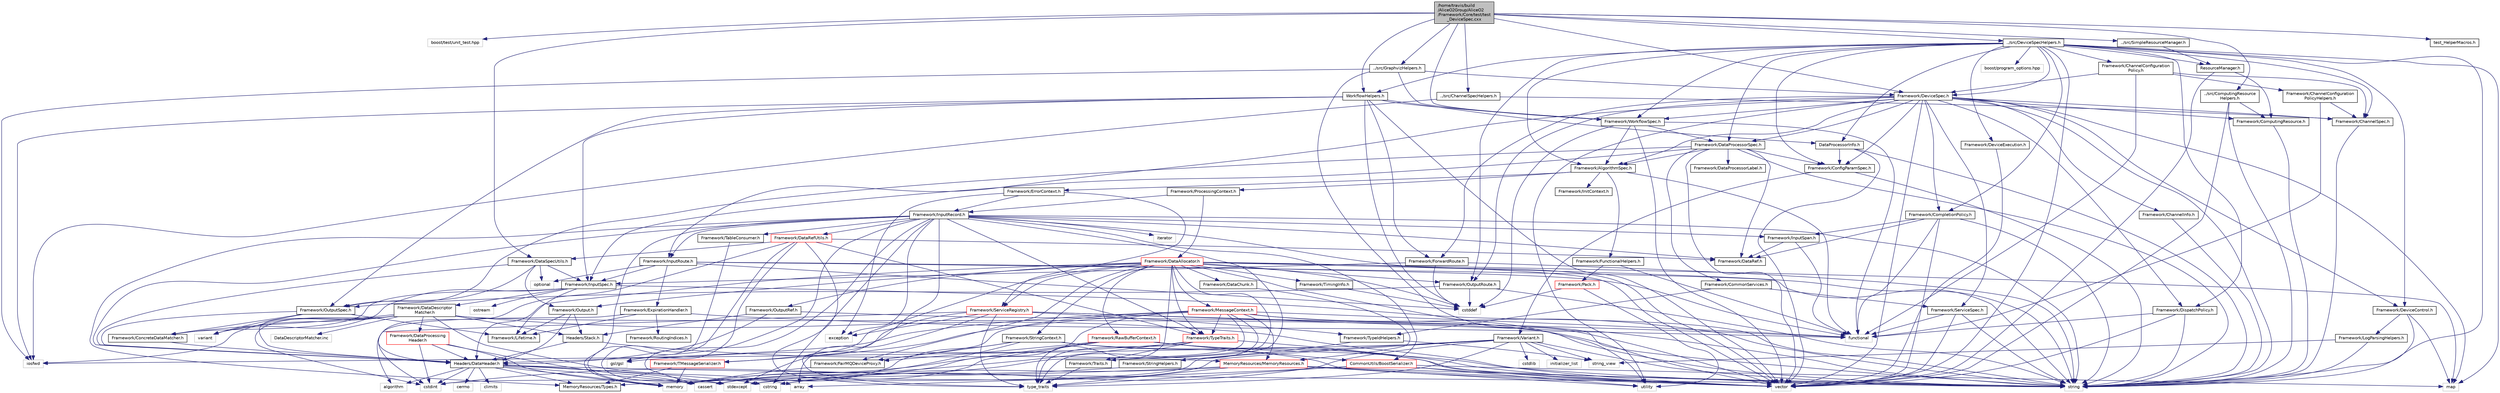 digraph "/home/travis/build/AliceO2Group/AliceO2/Framework/Core/test/test_DeviceSpec.cxx"
{
 // INTERACTIVE_SVG=YES
  bgcolor="transparent";
  edge [fontname="Helvetica",fontsize="10",labelfontname="Helvetica",labelfontsize="10"];
  node [fontname="Helvetica",fontsize="10",shape=record];
  Node0 [label="/home/travis/build\l/AliceO2Group/AliceO2\l/Framework/Core/test/test\l_DeviceSpec.cxx",height=0.2,width=0.4,color="black", fillcolor="grey75", style="filled", fontcolor="black"];
  Node0 -> Node1 [color="midnightblue",fontsize="10",style="solid",fontname="Helvetica"];
  Node1 [label="boost/test/unit_test.hpp",height=0.2,width=0.4,color="grey75"];
  Node0 -> Node2 [color="midnightblue",fontsize="10",style="solid",fontname="Helvetica"];
  Node2 [label="../src/ChannelSpecHelpers.h",height=0.2,width=0.4,color="black",URL="$df/dbb/ChannelSpecHelpers_8h.html"];
  Node2 -> Node3 [color="midnightblue",fontsize="10",style="solid",fontname="Helvetica"];
  Node3 [label="Framework/ChannelSpec.h",height=0.2,width=0.4,color="black",URL="$d6/d72/ChannelSpec_8h.html"];
  Node3 -> Node4 [color="midnightblue",fontsize="10",style="solid",fontname="Helvetica"];
  Node4 [label="string",height=0.2,width=0.4,color="grey75"];
  Node2 -> Node5 [color="midnightblue",fontsize="10",style="solid",fontname="Helvetica"];
  Node5 [label="iosfwd",height=0.2,width=0.4,color="grey75"];
  Node0 -> Node6 [color="midnightblue",fontsize="10",style="solid",fontname="Helvetica"];
  Node6 [label="../src/DeviceSpecHelpers.h",height=0.2,width=0.4,color="black",URL="$df/dda/DeviceSpecHelpers_8h.html"];
  Node6 -> Node7 [color="midnightblue",fontsize="10",style="solid",fontname="Helvetica"];
  Node7 [label="Framework/WorkflowSpec.h",height=0.2,width=0.4,color="black",URL="$df/da1/WorkflowSpec_8h.html"];
  Node7 -> Node8 [color="midnightblue",fontsize="10",style="solid",fontname="Helvetica"];
  Node8 [label="Framework/DataProcessorSpec.h",height=0.2,width=0.4,color="black",URL="$d0/df4/DataProcessorSpec_8h.html"];
  Node8 -> Node9 [color="midnightblue",fontsize="10",style="solid",fontname="Helvetica"];
  Node9 [label="Framework/AlgorithmSpec.h",height=0.2,width=0.4,color="black",URL="$d0/d14/AlgorithmSpec_8h.html"];
  Node9 -> Node10 [color="midnightblue",fontsize="10",style="solid",fontname="Helvetica"];
  Node10 [label="Framework/ProcessingContext.h",height=0.2,width=0.4,color="black",URL="$de/d6a/ProcessingContext_8h.html"];
  Node10 -> Node11 [color="midnightblue",fontsize="10",style="solid",fontname="Helvetica"];
  Node11 [label="Framework/InputRecord.h",height=0.2,width=0.4,color="black",URL="$d6/d5c/InputRecord_8h.html"];
  Node11 -> Node12 [color="midnightblue",fontsize="10",style="solid",fontname="Helvetica"];
  Node12 [label="Framework/DataRef.h",height=0.2,width=0.4,color="black",URL="$d5/dfb/DataRef_8h.html"];
  Node11 -> Node13 [color="midnightblue",fontsize="10",style="solid",fontname="Helvetica"];
  Node13 [label="Framework/DataRefUtils.h",height=0.2,width=0.4,color="red",URL="$d5/db8/DataRefUtils_8h.html"];
  Node13 -> Node12 [color="midnightblue",fontsize="10",style="solid",fontname="Helvetica"];
  Node13 -> Node49 [color="midnightblue",fontsize="10",style="solid",fontname="Helvetica"];
  Node49 [label="Framework/DataSpecUtils.h",height=0.2,width=0.4,color="black",URL="$d6/d68/DataSpecUtils_8h.html"];
  Node49 -> Node50 [color="midnightblue",fontsize="10",style="solid",fontname="Helvetica"];
  Node50 [label="Framework/OutputSpec.h",height=0.2,width=0.4,color="black",URL="$db/d2d/OutputSpec_8h.html"];
  Node50 -> Node51 [color="midnightblue",fontsize="10",style="solid",fontname="Helvetica"];
  Node51 [label="Headers/DataHeader.h",height=0.2,width=0.4,color="black",URL="$dc/dcd/DataHeader_8h.html"];
  Node51 -> Node52 [color="midnightblue",fontsize="10",style="solid",fontname="Helvetica"];
  Node52 [label="cstdint",height=0.2,width=0.4,color="grey75"];
  Node51 -> Node23 [color="midnightblue",fontsize="10",style="solid",fontname="Helvetica"];
  Node23 [label="memory",height=0.2,width=0.4,color="grey75"];
  Node51 -> Node53 [color="midnightblue",fontsize="10",style="solid",fontname="Helvetica"];
  Node53 [label="cassert",height=0.2,width=0.4,color="grey75"];
  Node51 -> Node54 [color="midnightblue",fontsize="10",style="solid",fontname="Helvetica"];
  Node54 [label="cstring",height=0.2,width=0.4,color="grey75"];
  Node51 -> Node55 [color="midnightblue",fontsize="10",style="solid",fontname="Helvetica"];
  Node55 [label="algorithm",height=0.2,width=0.4,color="grey75"];
  Node51 -> Node56 [color="midnightblue",fontsize="10",style="solid",fontname="Helvetica"];
  Node56 [label="stdexcept",height=0.2,width=0.4,color="grey75"];
  Node51 -> Node4 [color="midnightblue",fontsize="10",style="solid",fontname="Helvetica"];
  Node51 -> Node57 [color="midnightblue",fontsize="10",style="solid",fontname="Helvetica"];
  Node57 [label="climits",height=0.2,width=0.4,color="grey75"];
  Node51 -> Node25 [color="midnightblue",fontsize="10",style="solid",fontname="Helvetica"];
  Node25 [label="MemoryResources/Types.h",height=0.2,width=0.4,color="black",URL="$d7/df8/Types_8h.html"];
  Node51 -> Node58 [color="midnightblue",fontsize="10",style="solid",fontname="Helvetica"];
  Node58 [label="cerrno",height=0.2,width=0.4,color="grey75"];
  Node50 -> Node59 [color="midnightblue",fontsize="10",style="solid",fontname="Helvetica"];
  Node59 [label="Framework/Lifetime.h",height=0.2,width=0.4,color="black",URL="$dc/dca/Lifetime_8h.html"];
  Node50 -> Node60 [color="midnightblue",fontsize="10",style="solid",fontname="Helvetica"];
  Node60 [label="Framework/ConcreteDataMatcher.h",height=0.2,width=0.4,color="black",URL="$d0/d1b/ConcreteDataMatcher_8h.html"];
  Node60 -> Node51 [color="midnightblue",fontsize="10",style="solid",fontname="Helvetica"];
  Node50 -> Node61 [color="midnightblue",fontsize="10",style="solid",fontname="Helvetica"];
  Node61 [label="variant",height=0.2,width=0.4,color="grey75"];
  Node49 -> Node62 [color="midnightblue",fontsize="10",style="solid",fontname="Helvetica"];
  Node62 [label="Framework/InputSpec.h",height=0.2,width=0.4,color="black",URL="$d5/d3f/InputSpec_8h.html"];
  Node62 -> Node59 [color="midnightblue",fontsize="10",style="solid",fontname="Helvetica"];
  Node62 -> Node60 [color="midnightblue",fontsize="10",style="solid",fontname="Helvetica"];
  Node62 -> Node63 [color="midnightblue",fontsize="10",style="solid",fontname="Helvetica"];
  Node63 [label="Framework/DataDescriptor\lMatcher.h",height=0.2,width=0.4,color="black",URL="$d3/da3/DataDescriptorMatcher_8h.html"];
  Node63 -> Node60 [color="midnightblue",fontsize="10",style="solid",fontname="Helvetica"];
  Node63 -> Node64 [color="midnightblue",fontsize="10",style="solid",fontname="Helvetica"];
  Node64 [label="Framework/DataProcessing\lHeader.h",height=0.2,width=0.4,color="red",URL="$d6/dc9/DataProcessingHeader_8h.html"];
  Node64 -> Node51 [color="midnightblue",fontsize="10",style="solid",fontname="Helvetica"];
  Node64 -> Node52 [color="midnightblue",fontsize="10",style="solid",fontname="Helvetica"];
  Node64 -> Node23 [color="midnightblue",fontsize="10",style="solid",fontname="Helvetica"];
  Node64 -> Node53 [color="midnightblue",fontsize="10",style="solid",fontname="Helvetica"];
  Node63 -> Node51 [color="midnightblue",fontsize="10",style="solid",fontname="Helvetica"];
  Node63 -> Node67 [color="midnightblue",fontsize="10",style="solid",fontname="Helvetica"];
  Node67 [label="Headers/Stack.h",height=0.2,width=0.4,color="black",URL="$d4/d00/Headers_2include_2Headers_2Stack_8h.html"];
  Node67 -> Node68 [color="midnightblue",fontsize="10",style="solid",fontname="Helvetica"];
  Node68 [label="MemoryResources/MemoryResources.h",height=0.2,width=0.4,color="red",URL="$dc/d03/MemoryResources_8h.html"];
  Node68 -> Node54 [color="midnightblue",fontsize="10",style="solid",fontname="Helvetica"];
  Node68 -> Node4 [color="midnightblue",fontsize="10",style="solid",fontname="Helvetica"];
  Node68 -> Node29 [color="midnightblue",fontsize="10",style="solid",fontname="Helvetica"];
  Node29 [label="type_traits",height=0.2,width=0.4,color="grey75"];
  Node68 -> Node36 [color="midnightblue",fontsize="10",style="solid",fontname="Helvetica"];
  Node36 [label="utility",height=0.2,width=0.4,color="grey75"];
  Node68 -> Node30 [color="midnightblue",fontsize="10",style="solid",fontname="Helvetica"];
  Node30 [label="vector",height=0.2,width=0.4,color="grey75"];
  Node68 -> Node25 [color="midnightblue",fontsize="10",style="solid",fontname="Helvetica"];
  Node67 -> Node51 [color="midnightblue",fontsize="10",style="solid",fontname="Helvetica"];
  Node63 -> Node37 [color="midnightblue",fontsize="10",style="solid",fontname="Helvetica"];
  Node37 [label="array",height=0.2,width=0.4,color="grey75"];
  Node63 -> Node52 [color="midnightblue",fontsize="10",style="solid",fontname="Helvetica"];
  Node63 -> Node5 [color="midnightblue",fontsize="10",style="solid",fontname="Helvetica"];
  Node63 -> Node4 [color="midnightblue",fontsize="10",style="solid",fontname="Helvetica"];
  Node63 -> Node61 [color="midnightblue",fontsize="10",style="solid",fontname="Helvetica"];
  Node63 -> Node30 [color="midnightblue",fontsize="10",style="solid",fontname="Helvetica"];
  Node63 -> Node78 [color="midnightblue",fontsize="10",style="solid",fontname="Helvetica"];
  Node78 [label="DataDescriptorMatcher.inc",height=0.2,width=0.4,color="grey75"];
  Node62 -> Node4 [color="midnightblue",fontsize="10",style="solid",fontname="Helvetica"];
  Node62 -> Node79 [color="midnightblue",fontsize="10",style="solid",fontname="Helvetica"];
  Node79 [label="ostream",height=0.2,width=0.4,color="grey75"];
  Node62 -> Node61 [color="midnightblue",fontsize="10",style="solid",fontname="Helvetica"];
  Node49 -> Node51 [color="midnightblue",fontsize="10",style="solid",fontname="Helvetica"];
  Node49 -> Node80 [color="midnightblue",fontsize="10",style="solid",fontname="Helvetica"];
  Node80 [label="Framework/Output.h",height=0.2,width=0.4,color="black",URL="$d3/ddf/Output_8h.html"];
  Node80 -> Node51 [color="midnightblue",fontsize="10",style="solid",fontname="Helvetica"];
  Node80 -> Node59 [color="midnightblue",fontsize="10",style="solid",fontname="Helvetica"];
  Node80 -> Node67 [color="midnightblue",fontsize="10",style="solid",fontname="Helvetica"];
  Node49 -> Node81 [color="midnightblue",fontsize="10",style="solid",fontname="Helvetica"];
  Node81 [label="optional",height=0.2,width=0.4,color="grey75"];
  Node13 -> Node28 [color="midnightblue",fontsize="10",style="solid",fontname="Helvetica"];
  Node28 [label="Framework/TypeTraits.h",height=0.2,width=0.4,color="red",URL="$d0/d95/TypeTraits_8h.html"];
  Node28 -> Node29 [color="midnightblue",fontsize="10",style="solid",fontname="Helvetica"];
  Node28 -> Node30 [color="midnightblue",fontsize="10",style="solid",fontname="Helvetica"];
  Node28 -> Node23 [color="midnightblue",fontsize="10",style="solid",fontname="Helvetica"];
  Node28 -> Node31 [color="midnightblue",fontsize="10",style="solid",fontname="Helvetica"];
  Node31 [label="Framework/Traits.h",height=0.2,width=0.4,color="black",URL="$db/d31/Traits_8h.html"];
  Node31 -> Node29 [color="midnightblue",fontsize="10",style="solid",fontname="Helvetica"];
  Node28 -> Node34 [color="midnightblue",fontsize="10",style="solid",fontname="Helvetica"];
  Node34 [label="gsl/gsl",height=0.2,width=0.4,color="grey75"];
  Node13 -> Node51 [color="midnightblue",fontsize="10",style="solid",fontname="Helvetica"];
  Node13 -> Node34 [color="midnightblue",fontsize="10",style="solid",fontname="Helvetica"];
  Node13 -> Node56 [color="midnightblue",fontsize="10",style="solid",fontname="Helvetica"];
  Node13 -> Node29 [color="midnightblue",fontsize="10",style="solid",fontname="Helvetica"];
  Node11 -> Node84 [color="midnightblue",fontsize="10",style="solid",fontname="Helvetica"];
  Node84 [label="Framework/InputRoute.h",height=0.2,width=0.4,color="black",URL="$d5/d19/InputRoute_8h.html"];
  Node84 -> Node85 [color="midnightblue",fontsize="10",style="solid",fontname="Helvetica"];
  Node85 [label="Framework/ExpirationHandler.h",height=0.2,width=0.4,color="black",URL="$d2/dd9/ExpirationHandler_8h.html"];
  Node85 -> Node59 [color="midnightblue",fontsize="10",style="solid",fontname="Helvetica"];
  Node85 -> Node86 [color="midnightblue",fontsize="10",style="solid",fontname="Helvetica"];
  Node86 [label="Framework/RoutingIndices.h",height=0.2,width=0.4,color="black",URL="$d7/d87/RoutingIndices_8h.html"];
  Node85 -> Node52 [color="midnightblue",fontsize="10",style="solid",fontname="Helvetica"];
  Node85 -> Node87 [color="midnightblue",fontsize="10",style="solid",fontname="Helvetica"];
  Node87 [label="functional",height=0.2,width=0.4,color="grey75"];
  Node84 -> Node62 [color="midnightblue",fontsize="10",style="solid",fontname="Helvetica"];
  Node84 -> Node88 [color="midnightblue",fontsize="10",style="solid",fontname="Helvetica"];
  Node88 [label="cstddef",height=0.2,width=0.4,color="grey75"];
  Node84 -> Node4 [color="midnightblue",fontsize="10",style="solid",fontname="Helvetica"];
  Node84 -> Node87 [color="midnightblue",fontsize="10",style="solid",fontname="Helvetica"];
  Node84 -> Node81 [color="midnightblue",fontsize="10",style="solid",fontname="Helvetica"];
  Node11 -> Node28 [color="midnightblue",fontsize="10",style="solid",fontname="Helvetica"];
  Node11 -> Node89 [color="midnightblue",fontsize="10",style="solid",fontname="Helvetica"];
  Node89 [label="Framework/InputSpan.h",height=0.2,width=0.4,color="black",URL="$da/d0f/InputSpan_8h.html"];
  Node89 -> Node12 [color="midnightblue",fontsize="10",style="solid",fontname="Helvetica"];
  Node89 -> Node87 [color="midnightblue",fontsize="10",style="solid",fontname="Helvetica"];
  Node11 -> Node90 [color="midnightblue",fontsize="10",style="solid",fontname="Helvetica"];
  Node90 [label="Framework/TableConsumer.h",height=0.2,width=0.4,color="black",URL="$dc/d03/TableConsumer_8h.html"];
  Node90 -> Node23 [color="midnightblue",fontsize="10",style="solid",fontname="Helvetica"];
  Node11 -> Node31 [color="midnightblue",fontsize="10",style="solid",fontname="Helvetica"];
  Node11 -> Node25 [color="midnightblue",fontsize="10",style="solid",fontname="Helvetica"];
  Node11 -> Node51 [color="midnightblue",fontsize="10",style="solid",fontname="Helvetica"];
  Node11 -> Node35 [color="midnightblue",fontsize="10",style="solid",fontname="Helvetica"];
  Node35 [label="CommonUtils/BoostSerializer.h",height=0.2,width=0.4,color="red",URL="$d7/d91/BoostSerializer_8h.html",tooltip="Templatised boost serializer/deserializer for containers and base types. "];
  Node35 -> Node36 [color="midnightblue",fontsize="10",style="solid",fontname="Helvetica"];
  Node35 -> Node29 [color="midnightblue",fontsize="10",style="solid",fontname="Helvetica"];
  Node35 -> Node37 [color="midnightblue",fontsize="10",style="solid",fontname="Helvetica"];
  Node35 -> Node30 [color="midnightblue",fontsize="10",style="solid",fontname="Helvetica"];
  Node35 -> Node39 [color="midnightblue",fontsize="10",style="solid",fontname="Helvetica"];
  Node39 [label="map",height=0.2,width=0.4,color="grey75"];
  Node11 -> Node34 [color="midnightblue",fontsize="10",style="solid",fontname="Helvetica"];
  Node11 -> Node91 [color="midnightblue",fontsize="10",style="solid",fontname="Helvetica"];
  Node91 [label="iterator",height=0.2,width=0.4,color="grey75"];
  Node11 -> Node4 [color="midnightblue",fontsize="10",style="solid",fontname="Helvetica"];
  Node11 -> Node30 [color="midnightblue",fontsize="10",style="solid",fontname="Helvetica"];
  Node11 -> Node54 [color="midnightblue",fontsize="10",style="solid",fontname="Helvetica"];
  Node11 -> Node53 [color="midnightblue",fontsize="10",style="solid",fontname="Helvetica"];
  Node11 -> Node92 [color="midnightblue",fontsize="10",style="solid",fontname="Helvetica"];
  Node92 [label="exception",height=0.2,width=0.4,color="grey75"];
  Node11 -> Node23 [color="midnightblue",fontsize="10",style="solid",fontname="Helvetica"];
  Node11 -> Node29 [color="midnightblue",fontsize="10",style="solid",fontname="Helvetica"];
  Node10 -> Node93 [color="midnightblue",fontsize="10",style="solid",fontname="Helvetica"];
  Node93 [label="Framework/DataAllocator.h",height=0.2,width=0.4,color="red",URL="$d1/d28/DataAllocator_8h.html"];
  Node93 -> Node94 [color="midnightblue",fontsize="10",style="solid",fontname="Helvetica"];
  Node94 [label="Framework/MessageContext.h",height=0.2,width=0.4,color="red",URL="$dc/dc4/MessageContext_8h.html"];
  Node94 -> Node97 [color="midnightblue",fontsize="10",style="solid",fontname="Helvetica"];
  Node97 [label="Framework/FairMQDeviceProxy.h",height=0.2,width=0.4,color="black",URL="$d8/d71/FairMQDeviceProxy_8h.html"];
  Node97 -> Node23 [color="midnightblue",fontsize="10",style="solid",fontname="Helvetica"];
  Node94 -> Node15 [color="midnightblue",fontsize="10",style="solid",fontname="Helvetica"];
  Node15 [label="Framework/TMessageSerializer.h",height=0.2,width=0.4,color="red",URL="$d8/d3c/TMessageSerializer_8h.html"];
  Node15 -> Node23 [color="midnightblue",fontsize="10",style="solid",fontname="Helvetica"];
  Node15 -> Node25 [color="midnightblue",fontsize="10",style="solid",fontname="Helvetica"];
  Node94 -> Node28 [color="midnightblue",fontsize="10",style="solid",fontname="Helvetica"];
  Node94 -> Node51 [color="midnightblue",fontsize="10",style="solid",fontname="Helvetica"];
  Node94 -> Node68 [color="midnightblue",fontsize="10",style="solid",fontname="Helvetica"];
  Node94 -> Node53 [color="midnightblue",fontsize="10",style="solid",fontname="Helvetica"];
  Node94 -> Node87 [color="midnightblue",fontsize="10",style="solid",fontname="Helvetica"];
  Node94 -> Node56 [color="midnightblue",fontsize="10",style="solid",fontname="Helvetica"];
  Node94 -> Node4 [color="midnightblue",fontsize="10",style="solid",fontname="Helvetica"];
  Node94 -> Node29 [color="midnightblue",fontsize="10",style="solid",fontname="Helvetica"];
  Node94 -> Node30 [color="midnightblue",fontsize="10",style="solid",fontname="Helvetica"];
  Node93 -> Node99 [color="midnightblue",fontsize="10",style="solid",fontname="Helvetica"];
  Node99 [label="Framework/StringContext.h",height=0.2,width=0.4,color="black",URL="$dd/df6/StringContext_8h.html"];
  Node99 -> Node97 [color="midnightblue",fontsize="10",style="solid",fontname="Helvetica"];
  Node99 -> Node30 [color="midnightblue",fontsize="10",style="solid",fontname="Helvetica"];
  Node99 -> Node53 [color="midnightblue",fontsize="10",style="solid",fontname="Helvetica"];
  Node99 -> Node4 [color="midnightblue",fontsize="10",style="solid",fontname="Helvetica"];
  Node99 -> Node23 [color="midnightblue",fontsize="10",style="solid",fontname="Helvetica"];
  Node93 -> Node100 [color="midnightblue",fontsize="10",style="solid",fontname="Helvetica"];
  Node100 [label="Framework/RawBufferContext.h",height=0.2,width=0.4,color="red",URL="$d8/d25/RawBufferContext_8h.html",tooltip=" "];
  Node100 -> Node97 [color="midnightblue",fontsize="10",style="solid",fontname="Helvetica"];
  Node100 -> Node35 [color="midnightblue",fontsize="10",style="solid",fontname="Helvetica"];
  Node100 -> Node30 [color="midnightblue",fontsize="10",style="solid",fontname="Helvetica"];
  Node100 -> Node53 [color="midnightblue",fontsize="10",style="solid",fontname="Helvetica"];
  Node100 -> Node4 [color="midnightblue",fontsize="10",style="solid",fontname="Helvetica"];
  Node100 -> Node23 [color="midnightblue",fontsize="10",style="solid",fontname="Helvetica"];
  Node93 -> Node80 [color="midnightblue",fontsize="10",style="solid",fontname="Helvetica"];
  Node93 -> Node102 [color="midnightblue",fontsize="10",style="solid",fontname="Helvetica"];
  Node102 [label="Framework/OutputRef.h",height=0.2,width=0.4,color="black",URL="$d6/d5a/OutputRef_8h.html"];
  Node102 -> Node51 [color="midnightblue",fontsize="10",style="solid",fontname="Helvetica"];
  Node102 -> Node67 [color="midnightblue",fontsize="10",style="solid",fontname="Helvetica"];
  Node102 -> Node4 [color="midnightblue",fontsize="10",style="solid",fontname="Helvetica"];
  Node93 -> Node103 [color="midnightblue",fontsize="10",style="solid",fontname="Helvetica"];
  Node103 [label="Framework/OutputRoute.h",height=0.2,width=0.4,color="black",URL="$d6/df4/OutputRoute_8h.html"];
  Node103 -> Node50 [color="midnightblue",fontsize="10",style="solid",fontname="Helvetica"];
  Node103 -> Node88 [color="midnightblue",fontsize="10",style="solid",fontname="Helvetica"];
  Node103 -> Node4 [color="midnightblue",fontsize="10",style="solid",fontname="Helvetica"];
  Node93 -> Node104 [color="midnightblue",fontsize="10",style="solid",fontname="Helvetica"];
  Node104 [label="Framework/DataChunk.h",height=0.2,width=0.4,color="black",URL="$d7/d31/DataChunk_8h.html"];
  Node104 -> Node68 [color="midnightblue",fontsize="10",style="solid",fontname="Helvetica"];
  Node93 -> Node97 [color="midnightblue",fontsize="10",style="solid",fontname="Helvetica"];
  Node93 -> Node105 [color="midnightblue",fontsize="10",style="solid",fontname="Helvetica"];
  Node105 [label="Framework/TimingInfo.h",height=0.2,width=0.4,color="black",URL="$da/d2b/TimingInfo_8h.html"];
  Node105 -> Node88 [color="midnightblue",fontsize="10",style="solid",fontname="Helvetica"];
  Node93 -> Node15 [color="midnightblue",fontsize="10",style="solid",fontname="Helvetica"];
  Node93 -> Node28 [color="midnightblue",fontsize="10",style="solid",fontname="Helvetica"];
  Node93 -> Node31 [color="midnightblue",fontsize="10",style="solid",fontname="Helvetica"];
  Node93 -> Node106 [color="midnightblue",fontsize="10",style="solid",fontname="Helvetica"];
  Node106 [label="Framework/ServiceRegistry.h",height=0.2,width=0.4,color="red",URL="$d8/d17/ServiceRegistry_8h.html"];
  Node106 -> Node108 [color="midnightblue",fontsize="10",style="solid",fontname="Helvetica"];
  Node108 [label="Framework/TypeIdHelpers.h",height=0.2,width=0.4,color="black",URL="$d2/d9a/TypeIdHelpers_8h.html"];
  Node108 -> Node109 [color="midnightblue",fontsize="10",style="solid",fontname="Helvetica"];
  Node109 [label="string_view",height=0.2,width=0.4,color="grey75"];
  Node108 -> Node110 [color="midnightblue",fontsize="10",style="solid",fontname="Helvetica"];
  Node110 [label="Framework/StringHelpers.h",height=0.2,width=0.4,color="black",URL="$db/dff/StringHelpers_8h.html"];
  Node110 -> Node52 [color="midnightblue",fontsize="10",style="solid",fontname="Helvetica"];
  Node106 -> Node55 [color="midnightblue",fontsize="10",style="solid",fontname="Helvetica"];
  Node106 -> Node37 [color="midnightblue",fontsize="10",style="solid",fontname="Helvetica"];
  Node106 -> Node92 [color="midnightblue",fontsize="10",style="solid",fontname="Helvetica"];
  Node106 -> Node87 [color="midnightblue",fontsize="10",style="solid",fontname="Helvetica"];
  Node106 -> Node4 [color="midnightblue",fontsize="10",style="solid",fontname="Helvetica"];
  Node106 -> Node29 [color="midnightblue",fontsize="10",style="solid",fontname="Helvetica"];
  Node106 -> Node56 [color="midnightblue",fontsize="10",style="solid",fontname="Helvetica"];
  Node93 -> Node51 [color="midnightblue",fontsize="10",style="solid",fontname="Helvetica"];
  Node93 -> Node30 [color="midnightblue",fontsize="10",style="solid",fontname="Helvetica"];
  Node93 -> Node39 [color="midnightblue",fontsize="10",style="solid",fontname="Helvetica"];
  Node93 -> Node4 [color="midnightblue",fontsize="10",style="solid",fontname="Helvetica"];
  Node93 -> Node36 [color="midnightblue",fontsize="10",style="solid",fontname="Helvetica"];
  Node93 -> Node29 [color="midnightblue",fontsize="10",style="solid",fontname="Helvetica"];
  Node93 -> Node88 [color="midnightblue",fontsize="10",style="solid",fontname="Helvetica"];
  Node9 -> Node112 [color="midnightblue",fontsize="10",style="solid",fontname="Helvetica"];
  Node112 [label="Framework/ErrorContext.h",height=0.2,width=0.4,color="black",URL="$d7/dad/ErrorContext_8h.html"];
  Node112 -> Node11 [color="midnightblue",fontsize="10",style="solid",fontname="Helvetica"];
  Node112 -> Node106 [color="midnightblue",fontsize="10",style="solid",fontname="Helvetica"];
  Node112 -> Node92 [color="midnightblue",fontsize="10",style="solid",fontname="Helvetica"];
  Node9 -> Node113 [color="midnightblue",fontsize="10",style="solid",fontname="Helvetica"];
  Node113 [label="Framework/InitContext.h",height=0.2,width=0.4,color="black",URL="$d4/d2b/InitContext_8h.html"];
  Node9 -> Node114 [color="midnightblue",fontsize="10",style="solid",fontname="Helvetica"];
  Node114 [label="Framework/FunctionalHelpers.h",height=0.2,width=0.4,color="black",URL="$de/d9b/FunctionalHelpers_8h.html"];
  Node114 -> Node115 [color="midnightblue",fontsize="10",style="solid",fontname="Helvetica"];
  Node115 [label="Framework/Pack.h",height=0.2,width=0.4,color="red",URL="$dd/dce/Pack_8h.html"];
  Node115 -> Node88 [color="midnightblue",fontsize="10",style="solid",fontname="Helvetica"];
  Node115 -> Node36 [color="midnightblue",fontsize="10",style="solid",fontname="Helvetica"];
  Node114 -> Node87 [color="midnightblue",fontsize="10",style="solid",fontname="Helvetica"];
  Node9 -> Node87 [color="midnightblue",fontsize="10",style="solid",fontname="Helvetica"];
  Node8 -> Node116 [color="midnightblue",fontsize="10",style="solid",fontname="Helvetica"];
  Node116 [label="Framework/ConfigParamSpec.h",height=0.2,width=0.4,color="black",URL="$d0/d1c/ConfigParamSpec_8h.html"];
  Node116 -> Node117 [color="midnightblue",fontsize="10",style="solid",fontname="Helvetica"];
  Node117 [label="Framework/Variant.h",height=0.2,width=0.4,color="black",URL="$de/d56/Variant_8h.html"];
  Node117 -> Node29 [color="midnightblue",fontsize="10",style="solid",fontname="Helvetica"];
  Node117 -> Node54 [color="midnightblue",fontsize="10",style="solid",fontname="Helvetica"];
  Node117 -> Node52 [color="midnightblue",fontsize="10",style="solid",fontname="Helvetica"];
  Node117 -> Node118 [color="midnightblue",fontsize="10",style="solid",fontname="Helvetica"];
  Node118 [label="cstdlib",height=0.2,width=0.4,color="grey75"];
  Node117 -> Node56 [color="midnightblue",fontsize="10",style="solid",fontname="Helvetica"];
  Node117 -> Node5 [color="midnightblue",fontsize="10",style="solid",fontname="Helvetica"];
  Node117 -> Node119 [color="midnightblue",fontsize="10",style="solid",fontname="Helvetica"];
  Node119 [label="initializer_list",height=0.2,width=0.4,color="grey75"];
  Node117 -> Node109 [color="midnightblue",fontsize="10",style="solid",fontname="Helvetica"];
  Node117 -> Node4 [color="midnightblue",fontsize="10",style="solid",fontname="Helvetica"];
  Node116 -> Node4 [color="midnightblue",fontsize="10",style="solid",fontname="Helvetica"];
  Node8 -> Node120 [color="midnightblue",fontsize="10",style="solid",fontname="Helvetica"];
  Node120 [label="Framework/DataProcessorLabel.h",height=0.2,width=0.4,color="black",URL="$d1/df2/DataProcessorLabel_8h.html"];
  Node8 -> Node12 [color="midnightblue",fontsize="10",style="solid",fontname="Helvetica"];
  Node8 -> Node62 [color="midnightblue",fontsize="10",style="solid",fontname="Helvetica"];
  Node8 -> Node50 [color="midnightblue",fontsize="10",style="solid",fontname="Helvetica"];
  Node8 -> Node121 [color="midnightblue",fontsize="10",style="solid",fontname="Helvetica"];
  Node121 [label="Framework/CommonServices.h",height=0.2,width=0.4,color="black",URL="$d8/d02/CommonServices_8h.html"];
  Node121 -> Node122 [color="midnightblue",fontsize="10",style="solid",fontname="Helvetica"];
  Node122 [label="Framework/ServiceSpec.h",height=0.2,width=0.4,color="black",URL="$d4/d61/ServiceSpec_8h.html"];
  Node122 -> Node87 [color="midnightblue",fontsize="10",style="solid",fontname="Helvetica"];
  Node122 -> Node4 [color="midnightblue",fontsize="10",style="solid",fontname="Helvetica"];
  Node122 -> Node30 [color="midnightblue",fontsize="10",style="solid",fontname="Helvetica"];
  Node121 -> Node108 [color="midnightblue",fontsize="10",style="solid",fontname="Helvetica"];
  Node8 -> Node4 [color="midnightblue",fontsize="10",style="solid",fontname="Helvetica"];
  Node8 -> Node30 [color="midnightblue",fontsize="10",style="solid",fontname="Helvetica"];
  Node7 -> Node9 [color="midnightblue",fontsize="10",style="solid",fontname="Helvetica"];
  Node7 -> Node30 [color="midnightblue",fontsize="10",style="solid",fontname="Helvetica"];
  Node7 -> Node87 [color="midnightblue",fontsize="10",style="solid",fontname="Helvetica"];
  Node7 -> Node88 [color="midnightblue",fontsize="10",style="solid",fontname="Helvetica"];
  Node6 -> Node123 [color="midnightblue",fontsize="10",style="solid",fontname="Helvetica"];
  Node123 [label="Framework/ChannelConfiguration\lPolicy.h",height=0.2,width=0.4,color="black",URL="$dd/d0f/ChannelConfigurationPolicy_8h.html"];
  Node123 -> Node124 [color="midnightblue",fontsize="10",style="solid",fontname="Helvetica"];
  Node124 [label="Framework/ChannelConfiguration\lPolicyHelpers.h",height=0.2,width=0.4,color="black",URL="$d6/d05/ChannelConfigurationPolicyHelpers_8h.html"];
  Node124 -> Node3 [color="midnightblue",fontsize="10",style="solid",fontname="Helvetica"];
  Node124 -> Node87 [color="midnightblue",fontsize="10",style="solid",fontname="Helvetica"];
  Node123 -> Node3 [color="midnightblue",fontsize="10",style="solid",fontname="Helvetica"];
  Node123 -> Node125 [color="midnightblue",fontsize="10",style="solid",fontname="Helvetica"];
  Node125 [label="Framework/DeviceSpec.h",height=0.2,width=0.4,color="black",URL="$df/de8/DeviceSpec_8h.html"];
  Node125 -> Node7 [color="midnightblue",fontsize="10",style="solid",fontname="Helvetica"];
  Node125 -> Node126 [color="midnightblue",fontsize="10",style="solid",fontname="Helvetica"];
  Node126 [label="Framework/ComputingResource.h",height=0.2,width=0.4,color="black",URL="$d8/d62/ComputingResource_8h.html"];
  Node126 -> Node4 [color="midnightblue",fontsize="10",style="solid",fontname="Helvetica"];
  Node125 -> Node8 [color="midnightblue",fontsize="10",style="solid",fontname="Helvetica"];
  Node125 -> Node3 [color="midnightblue",fontsize="10",style="solid",fontname="Helvetica"];
  Node125 -> Node127 [color="midnightblue",fontsize="10",style="solid",fontname="Helvetica"];
  Node127 [label="Framework/ChannelInfo.h",height=0.2,width=0.4,color="black",URL="$dd/de5/ChannelInfo_8h.html"];
  Node127 -> Node4 [color="midnightblue",fontsize="10",style="solid",fontname="Helvetica"];
  Node125 -> Node128 [color="midnightblue",fontsize="10",style="solid",fontname="Helvetica"];
  Node128 [label="Framework/DeviceControl.h",height=0.2,width=0.4,color="black",URL="$d2/d2c/DeviceControl_8h.html"];
  Node128 -> Node39 [color="midnightblue",fontsize="10",style="solid",fontname="Helvetica"];
  Node128 -> Node4 [color="midnightblue",fontsize="10",style="solid",fontname="Helvetica"];
  Node128 -> Node129 [color="midnightblue",fontsize="10",style="solid",fontname="Helvetica"];
  Node129 [label="Framework/LogParsingHelpers.h",height=0.2,width=0.4,color="black",URL="$d8/d4a/LogParsingHelpers_8h.html"];
  Node129 -> Node4 [color="midnightblue",fontsize="10",style="solid",fontname="Helvetica"];
  Node129 -> Node109 [color="midnightblue",fontsize="10",style="solid",fontname="Helvetica"];
  Node125 -> Node9 [color="midnightblue",fontsize="10",style="solid",fontname="Helvetica"];
  Node125 -> Node116 [color="midnightblue",fontsize="10",style="solid",fontname="Helvetica"];
  Node125 -> Node130 [color="midnightblue",fontsize="10",style="solid",fontname="Helvetica"];
  Node130 [label="Framework/ForwardRoute.h",height=0.2,width=0.4,color="black",URL="$d7/d12/ForwardRoute_8h.html"];
  Node130 -> Node62 [color="midnightblue",fontsize="10",style="solid",fontname="Helvetica"];
  Node130 -> Node88 [color="midnightblue",fontsize="10",style="solid",fontname="Helvetica"];
  Node130 -> Node4 [color="midnightblue",fontsize="10",style="solid",fontname="Helvetica"];
  Node125 -> Node84 [color="midnightblue",fontsize="10",style="solid",fontname="Helvetica"];
  Node125 -> Node103 [color="midnightblue",fontsize="10",style="solid",fontname="Helvetica"];
  Node125 -> Node131 [color="midnightblue",fontsize="10",style="solid",fontname="Helvetica"];
  Node131 [label="Framework/CompletionPolicy.h",height=0.2,width=0.4,color="black",URL="$df/dd6/CompletionPolicy_8h.html"];
  Node131 -> Node12 [color="midnightblue",fontsize="10",style="solid",fontname="Helvetica"];
  Node131 -> Node89 [color="midnightblue",fontsize="10",style="solid",fontname="Helvetica"];
  Node131 -> Node87 [color="midnightblue",fontsize="10",style="solid",fontname="Helvetica"];
  Node131 -> Node4 [color="midnightblue",fontsize="10",style="solid",fontname="Helvetica"];
  Node131 -> Node30 [color="midnightblue",fontsize="10",style="solid",fontname="Helvetica"];
  Node125 -> Node96 [color="midnightblue",fontsize="10",style="solid",fontname="Helvetica"];
  Node96 [label="Framework/DispatchPolicy.h",height=0.2,width=0.4,color="black",URL="$da/de6/DispatchPolicy_8h.html"];
  Node96 -> Node87 [color="midnightblue",fontsize="10",style="solid",fontname="Helvetica"];
  Node96 -> Node4 [color="midnightblue",fontsize="10",style="solid",fontname="Helvetica"];
  Node96 -> Node30 [color="midnightblue",fontsize="10",style="solid",fontname="Helvetica"];
  Node125 -> Node122 [color="midnightblue",fontsize="10",style="solid",fontname="Helvetica"];
  Node125 -> Node30 [color="midnightblue",fontsize="10",style="solid",fontname="Helvetica"];
  Node125 -> Node4 [color="midnightblue",fontsize="10",style="solid",fontname="Helvetica"];
  Node125 -> Node39 [color="midnightblue",fontsize="10",style="solid",fontname="Helvetica"];
  Node125 -> Node36 [color="midnightblue",fontsize="10",style="solid",fontname="Helvetica"];
  Node123 -> Node87 [color="midnightblue",fontsize="10",style="solid",fontname="Helvetica"];
  Node6 -> Node8 [color="midnightblue",fontsize="10",style="solid",fontname="Helvetica"];
  Node6 -> Node3 [color="midnightblue",fontsize="10",style="solid",fontname="Helvetica"];
  Node6 -> Node131 [color="midnightblue",fontsize="10",style="solid",fontname="Helvetica"];
  Node6 -> Node96 [color="midnightblue",fontsize="10",style="solid",fontname="Helvetica"];
  Node6 -> Node128 [color="midnightblue",fontsize="10",style="solid",fontname="Helvetica"];
  Node6 -> Node132 [color="midnightblue",fontsize="10",style="solid",fontname="Helvetica"];
  Node132 [label="Framework/DeviceExecution.h",height=0.2,width=0.4,color="black",URL="$dc/d19/DeviceExecution_8h.html"];
  Node132 -> Node30 [color="midnightblue",fontsize="10",style="solid",fontname="Helvetica"];
  Node6 -> Node125 [color="midnightblue",fontsize="10",style="solid",fontname="Helvetica"];
  Node6 -> Node9 [color="midnightblue",fontsize="10",style="solid",fontname="Helvetica"];
  Node6 -> Node116 [color="midnightblue",fontsize="10",style="solid",fontname="Helvetica"];
  Node6 -> Node103 [color="midnightblue",fontsize="10",style="solid",fontname="Helvetica"];
  Node6 -> Node133 [color="midnightblue",fontsize="10",style="solid",fontname="Helvetica"];
  Node133 [label="ResourceManager.h",height=0.2,width=0.4,color="black",URL="$de/d51/ResourceManager_8h.html"];
  Node133 -> Node126 [color="midnightblue",fontsize="10",style="solid",fontname="Helvetica"];
  Node133 -> Node30 [color="midnightblue",fontsize="10",style="solid",fontname="Helvetica"];
  Node6 -> Node134 [color="midnightblue",fontsize="10",style="solid",fontname="Helvetica"];
  Node134 [label="DataProcessorInfo.h",height=0.2,width=0.4,color="black",URL="$d3/db3/DataProcessorInfo_8h.html"];
  Node134 -> Node116 [color="midnightblue",fontsize="10",style="solid",fontname="Helvetica"];
  Node134 -> Node4 [color="midnightblue",fontsize="10",style="solid",fontname="Helvetica"];
  Node134 -> Node30 [color="midnightblue",fontsize="10",style="solid",fontname="Helvetica"];
  Node6 -> Node135 [color="midnightblue",fontsize="10",style="solid",fontname="Helvetica"];
  Node135 [label="WorkflowHelpers.h",height=0.2,width=0.4,color="black",URL="$d9/da0/WorkflowHelpers_8h.html"];
  Node135 -> Node62 [color="midnightblue",fontsize="10",style="solid",fontname="Helvetica"];
  Node135 -> Node50 [color="midnightblue",fontsize="10",style="solid",fontname="Helvetica"];
  Node135 -> Node130 [color="midnightblue",fontsize="10",style="solid",fontname="Helvetica"];
  Node135 -> Node7 [color="midnightblue",fontsize="10",style="solid",fontname="Helvetica"];
  Node135 -> Node134 [color="midnightblue",fontsize="10",style="solid",fontname="Helvetica"];
  Node135 -> Node88 [color="midnightblue",fontsize="10",style="solid",fontname="Helvetica"];
  Node135 -> Node30 [color="midnightblue",fontsize="10",style="solid",fontname="Helvetica"];
  Node135 -> Node5 [color="midnightblue",fontsize="10",style="solid",fontname="Helvetica"];
  Node6 -> Node136 [color="midnightblue",fontsize="10",style="solid",fontname="Helvetica"];
  Node136 [label="boost/program_options.hpp",height=0.2,width=0.4,color="grey75"];
  Node6 -> Node30 [color="midnightblue",fontsize="10",style="solid",fontname="Helvetica"];
  Node6 -> Node4 [color="midnightblue",fontsize="10",style="solid",fontname="Helvetica"];
  Node6 -> Node39 [color="midnightblue",fontsize="10",style="solid",fontname="Helvetica"];
  Node0 -> Node137 [color="midnightblue",fontsize="10",style="solid",fontname="Helvetica"];
  Node137 [label="../src/GraphvizHelpers.h",height=0.2,width=0.4,color="black",URL="$da/d8f/GraphvizHelpers_8h.html"];
  Node137 -> Node7 [color="midnightblue",fontsize="10",style="solid",fontname="Helvetica"];
  Node137 -> Node125 [color="midnightblue",fontsize="10",style="solid",fontname="Helvetica"];
  Node137 -> Node30 [color="midnightblue",fontsize="10",style="solid",fontname="Helvetica"];
  Node137 -> Node5 [color="midnightblue",fontsize="10",style="solid",fontname="Helvetica"];
  Node0 -> Node135 [color="midnightblue",fontsize="10",style="solid",fontname="Helvetica"];
  Node0 -> Node125 [color="midnightblue",fontsize="10",style="solid",fontname="Helvetica"];
  Node0 -> Node7 [color="midnightblue",fontsize="10",style="solid",fontname="Helvetica"];
  Node0 -> Node49 [color="midnightblue",fontsize="10",style="solid",fontname="Helvetica"];
  Node0 -> Node138 [color="midnightblue",fontsize="10",style="solid",fontname="Helvetica"];
  Node138 [label="../src/SimpleResourceManager.h",height=0.2,width=0.4,color="black",URL="$d8/d73/SimpleResourceManager_8h.html"];
  Node138 -> Node133 [color="midnightblue",fontsize="10",style="solid",fontname="Helvetica"];
  Node0 -> Node139 [color="midnightblue",fontsize="10",style="solid",fontname="Helvetica"];
  Node139 [label="../src/ComputingResource\lHelpers.h",height=0.2,width=0.4,color="black",URL="$d9/d29/ComputingResourceHelpers_8h.html"];
  Node139 -> Node126 [color="midnightblue",fontsize="10",style="solid",fontname="Helvetica"];
  Node139 -> Node4 [color="midnightblue",fontsize="10",style="solid",fontname="Helvetica"];
  Node139 -> Node30 [color="midnightblue",fontsize="10",style="solid",fontname="Helvetica"];
  Node0 -> Node140 [color="midnightblue",fontsize="10",style="solid",fontname="Helvetica"];
  Node140 [label="test_HelperMacros.h",height=0.2,width=0.4,color="black",URL="$d1/dee/test__HelperMacros_8h.html"];
}
